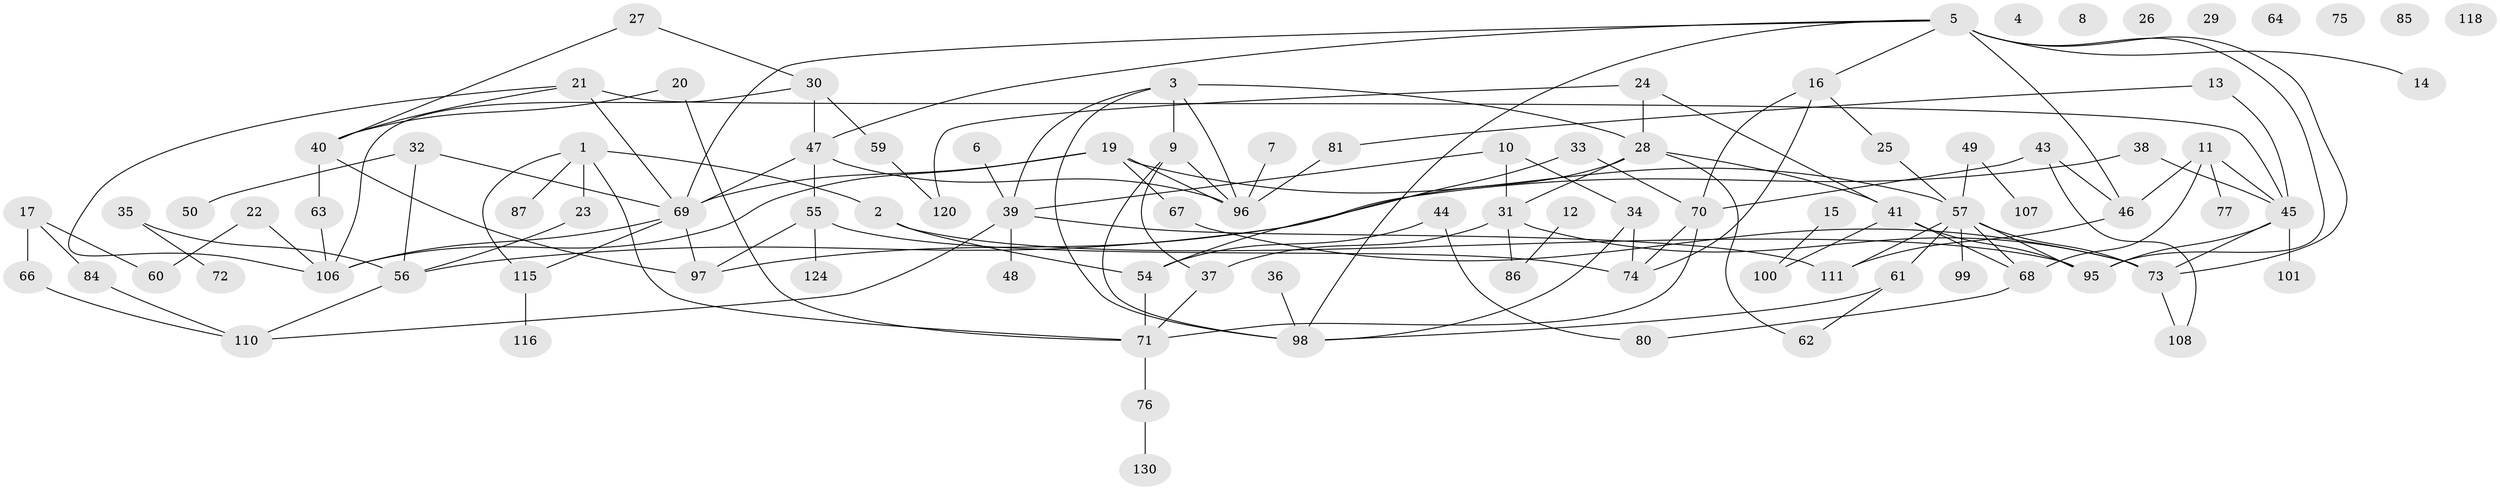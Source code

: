 // Generated by graph-tools (version 1.1) at 2025/23/03/03/25 07:23:24]
// undirected, 94 vertices, 136 edges
graph export_dot {
graph [start="1"]
  node [color=gray90,style=filled];
  1 [super="+92"];
  2;
  3 [super="+18"];
  4;
  5 [super="+42"];
  6;
  7;
  8;
  9 [super="+112"];
  10;
  11 [super="+114"];
  12;
  13 [super="+58"];
  14;
  15;
  16 [super="+105"];
  17 [super="+113"];
  19;
  20;
  21;
  22;
  23 [super="+129"];
  24 [super="+78"];
  25;
  26 [super="+94"];
  27;
  28 [super="+137"];
  29;
  30 [super="+123"];
  31 [super="+135"];
  32 [super="+51"];
  33 [super="+122"];
  34 [super="+109"];
  35 [super="+125"];
  36;
  37 [super="+138"];
  38;
  39 [super="+90"];
  40 [super="+52"];
  41;
  43 [super="+102"];
  44;
  45 [super="+93"];
  46 [super="+136"];
  47;
  48;
  49 [super="+53"];
  50;
  54 [super="+132"];
  55 [super="+117"];
  56 [super="+128"];
  57 [super="+65"];
  59;
  60;
  61;
  62 [super="+89"];
  63;
  64;
  66 [super="+103"];
  67;
  68;
  69 [super="+104"];
  70 [super="+79"];
  71 [super="+83"];
  72 [super="+133"];
  73 [super="+91"];
  74;
  75 [super="+126"];
  76;
  77 [super="+88"];
  80 [super="+82"];
  81;
  84;
  85;
  86;
  87;
  95 [super="+127"];
  96 [super="+134"];
  97 [super="+131"];
  98 [super="+119"];
  99;
  100;
  101;
  106 [super="+121"];
  107;
  108;
  110;
  111;
  115;
  116;
  118;
  120;
  124;
  130;
  1 -- 2;
  1 -- 115;
  1 -- 23;
  1 -- 87;
  1 -- 71;
  2 -- 95;
  2 -- 54;
  3 -- 28;
  3 -- 39;
  3 -- 96;
  3 -- 9;
  3 -- 98;
  5 -- 14;
  5 -- 47;
  5 -- 69;
  5 -- 95;
  5 -- 73;
  5 -- 46;
  5 -- 98;
  5 -- 16;
  6 -- 39;
  7 -- 96;
  9 -- 37;
  9 -- 98;
  9 -- 96;
  10 -- 34;
  10 -- 39;
  10 -- 31;
  11 -- 68;
  11 -- 46;
  11 -- 77;
  11 -- 45;
  12 -- 86;
  13 -- 45;
  13 -- 81;
  15 -- 100;
  16 -- 25;
  16 -- 74;
  16 -- 70;
  17 -- 60;
  17 -- 66;
  17 -- 84;
  19 -- 57;
  19 -- 67;
  19 -- 69;
  19 -- 96;
  19 -- 106;
  20 -- 40;
  20 -- 71;
  21 -- 106;
  21 -- 40;
  21 -- 45;
  21 -- 69;
  22 -- 60;
  22 -- 106;
  23 -- 56;
  24 -- 28 [weight=2];
  24 -- 41;
  24 -- 120;
  25 -- 57;
  27 -- 30;
  27 -- 40;
  28 -- 62;
  28 -- 31;
  28 -- 41;
  28 -- 97;
  30 -- 47;
  30 -- 59;
  30 -- 106;
  31 -- 37;
  31 -- 86;
  31 -- 73;
  32 -- 50;
  32 -- 56;
  32 -- 69;
  33 -- 70 [weight=2];
  33 -- 54;
  34 -- 98;
  34 -- 74;
  35 -- 56;
  35 -- 72;
  36 -- 98;
  37 -- 71;
  38 -- 45;
  38 -- 56;
  39 -- 48;
  39 -- 110;
  39 -- 111;
  40 -- 63;
  40 -- 97;
  41 -- 68;
  41 -- 100;
  41 -- 95;
  43 -- 70;
  43 -- 108;
  43 -- 46;
  44 -- 80;
  44 -- 54;
  45 -- 73;
  45 -- 101;
  45 -- 95;
  46 -- 111;
  47 -- 55;
  47 -- 69;
  47 -- 96;
  49 -- 57;
  49 -- 107;
  54 -- 71;
  55 -- 97;
  55 -- 124;
  55 -- 74;
  56 -- 110;
  57 -- 73;
  57 -- 95;
  57 -- 99;
  57 -- 68;
  57 -- 61;
  57 -- 111;
  59 -- 120;
  61 -- 62;
  61 -- 98;
  63 -- 106;
  66 -- 110;
  67 -- 73;
  68 -- 80;
  69 -- 115;
  69 -- 97;
  69 -- 106;
  70 -- 71;
  70 -- 74;
  71 -- 76;
  73 -- 108;
  76 -- 130;
  81 -- 96;
  84 -- 110;
  115 -- 116;
}
